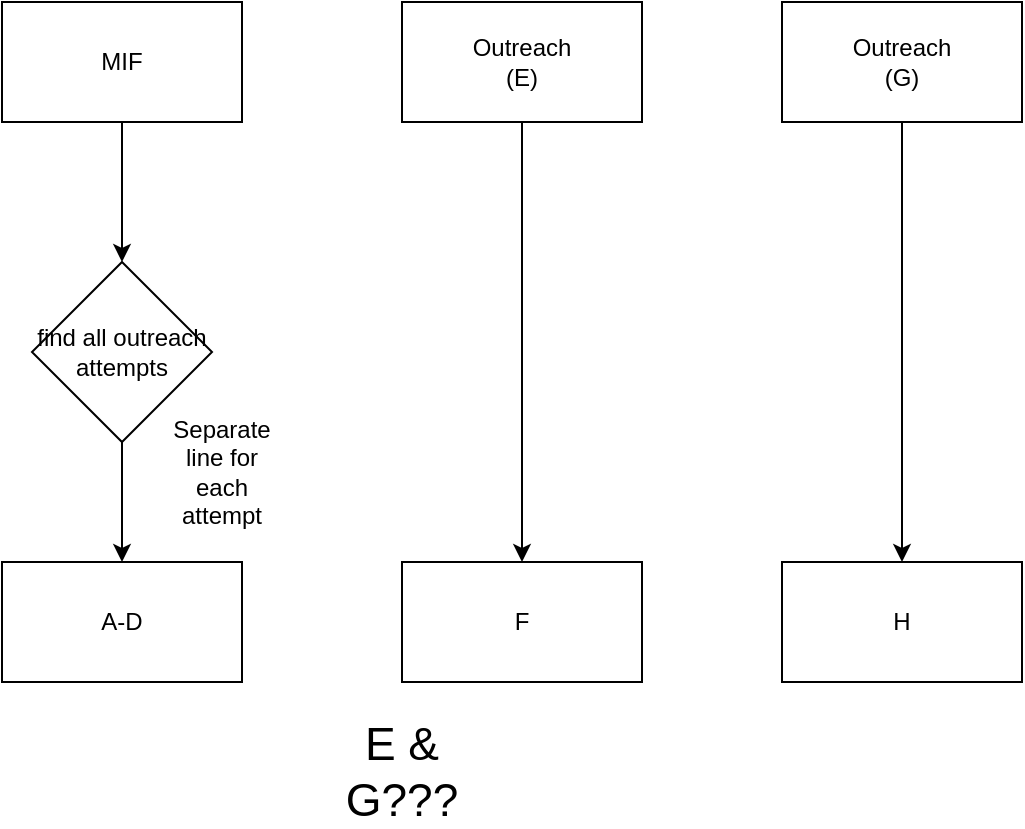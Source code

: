 <mxfile version="22.1.16" type="device">
  <diagram name="Page-1" id="NHH41xcpYk2hP8wkHoYM">
    <mxGraphModel dx="780" dy="460" grid="1" gridSize="10" guides="1" tooltips="1" connect="1" arrows="1" fold="1" page="1" pageScale="1" pageWidth="850" pageHeight="1100" math="0" shadow="0">
      <root>
        <mxCell id="0" />
        <mxCell id="1" parent="0" />
        <mxCell id="WxbGioUIRZpZ0vbg6T_8-3" style="edgeStyle=orthogonalEdgeStyle;rounded=0;orthogonalLoop=1;jettySize=auto;html=1;exitX=0.5;exitY=1;exitDx=0;exitDy=0;entryX=0.5;entryY=0;entryDx=0;entryDy=0;" edge="1" parent="1" source="WxbGioUIRZpZ0vbg6T_8-1" target="WxbGioUIRZpZ0vbg6T_8-2">
          <mxGeometry relative="1" as="geometry" />
        </mxCell>
        <mxCell id="WxbGioUIRZpZ0vbg6T_8-1" value="MIF" style="rounded=0;whiteSpace=wrap;html=1;" vertex="1" parent="1">
          <mxGeometry x="120" y="40" width="120" height="60" as="geometry" />
        </mxCell>
        <mxCell id="WxbGioUIRZpZ0vbg6T_8-5" style="edgeStyle=orthogonalEdgeStyle;rounded=0;orthogonalLoop=1;jettySize=auto;html=1;exitX=0.5;exitY=1;exitDx=0;exitDy=0;entryX=0.5;entryY=0;entryDx=0;entryDy=0;" edge="1" parent="1" source="WxbGioUIRZpZ0vbg6T_8-2" target="WxbGioUIRZpZ0vbg6T_8-4">
          <mxGeometry relative="1" as="geometry" />
        </mxCell>
        <mxCell id="WxbGioUIRZpZ0vbg6T_8-2" value="find all outreach attempts" style="rhombus;whiteSpace=wrap;html=1;" vertex="1" parent="1">
          <mxGeometry x="135" y="170" width="90" height="90" as="geometry" />
        </mxCell>
        <mxCell id="WxbGioUIRZpZ0vbg6T_8-4" value="A-D" style="rounded=0;whiteSpace=wrap;html=1;" vertex="1" parent="1">
          <mxGeometry x="120" y="320" width="120" height="60" as="geometry" />
        </mxCell>
        <mxCell id="WxbGioUIRZpZ0vbg6T_8-6" value="Separate line for each attempt" style="text;html=1;strokeColor=none;fillColor=none;align=center;verticalAlign=middle;whiteSpace=wrap;rounded=0;" vertex="1" parent="1">
          <mxGeometry x="200" y="260" width="60" height="30" as="geometry" />
        </mxCell>
        <mxCell id="WxbGioUIRZpZ0vbg6T_8-12" style="edgeStyle=orthogonalEdgeStyle;rounded=0;orthogonalLoop=1;jettySize=auto;html=1;exitX=0.5;exitY=1;exitDx=0;exitDy=0;entryX=0.5;entryY=0;entryDx=0;entryDy=0;" edge="1" parent="1" source="WxbGioUIRZpZ0vbg6T_8-7" target="WxbGioUIRZpZ0vbg6T_8-9">
          <mxGeometry relative="1" as="geometry" />
        </mxCell>
        <mxCell id="WxbGioUIRZpZ0vbg6T_8-7" value="Outreach&lt;br&gt;(E)" style="rounded=0;whiteSpace=wrap;html=1;" vertex="1" parent="1">
          <mxGeometry x="320" y="40" width="120" height="60" as="geometry" />
        </mxCell>
        <mxCell id="WxbGioUIRZpZ0vbg6T_8-13" style="edgeStyle=orthogonalEdgeStyle;rounded=0;orthogonalLoop=1;jettySize=auto;html=1;exitX=0.5;exitY=1;exitDx=0;exitDy=0;entryX=0.5;entryY=0;entryDx=0;entryDy=0;" edge="1" parent="1" source="WxbGioUIRZpZ0vbg6T_8-8" target="WxbGioUIRZpZ0vbg6T_8-11">
          <mxGeometry relative="1" as="geometry" />
        </mxCell>
        <mxCell id="WxbGioUIRZpZ0vbg6T_8-8" value="Outreach&lt;br&gt;(G)" style="rounded=0;whiteSpace=wrap;html=1;" vertex="1" parent="1">
          <mxGeometry x="510" y="40" width="120" height="60" as="geometry" />
        </mxCell>
        <mxCell id="WxbGioUIRZpZ0vbg6T_8-9" value="F" style="rounded=0;whiteSpace=wrap;html=1;" vertex="1" parent="1">
          <mxGeometry x="320" y="320" width="120" height="60" as="geometry" />
        </mxCell>
        <mxCell id="WxbGioUIRZpZ0vbg6T_8-11" value="H" style="rounded=0;whiteSpace=wrap;html=1;" vertex="1" parent="1">
          <mxGeometry x="510" y="320" width="120" height="60" as="geometry" />
        </mxCell>
        <mxCell id="WxbGioUIRZpZ0vbg6T_8-14" value="&lt;font style=&quot;font-size: 23px;&quot;&gt;E &amp;amp; G???&lt;/font&gt;" style="text;html=1;strokeColor=none;fillColor=none;align=center;verticalAlign=middle;whiteSpace=wrap;rounded=0;" vertex="1" parent="1">
          <mxGeometry x="290" y="410" width="60" height="30" as="geometry" />
        </mxCell>
      </root>
    </mxGraphModel>
  </diagram>
</mxfile>
